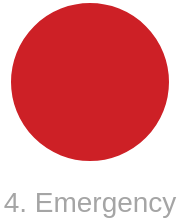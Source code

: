 <mxfile version="22.1.4" type="github">
  <diagram name="Seite-1" id="yOEqmlC4Xit563ldPYqA">
    <mxGraphModel dx="2700" dy="1427" grid="1" gridSize="10" guides="1" tooltips="1" connect="1" arrows="1" fold="1" page="1" pageScale="1" pageWidth="827" pageHeight="1169" math="0" shadow="0">
      <root>
        <mxCell id="0" />
        <mxCell id="1" parent="0" />
        <mxCell id="FdV31GUeDcXf6yLE7mDS-5" value="" style="ellipse;whiteSpace=wrap;html=1;aspect=fixed;strokeColor=#FFFFFF;fillColor=#cd2026;" parent="1" vertex="1">
          <mxGeometry x="440" y="150" width="80" height="80" as="geometry" />
        </mxCell>
        <mxCell id="FdV31GUeDcXf6yLE7mDS-10" value="4. Emergency" style="rounded=0;whiteSpace=wrap;html=1;strokeColor=none;fontSize=14;fontColor=#a5a5a5;fillColor=none;" parent="1" vertex="1">
          <mxGeometry x="435" y="240" width="90" height="20" as="geometry" />
        </mxCell>
      </root>
    </mxGraphModel>
  </diagram>
</mxfile>
